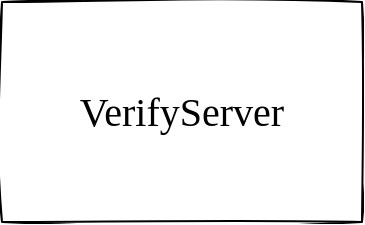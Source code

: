 <mxfile version="22.1.18" type="device">
  <diagram name="第 1 页" id="7XKmbwnWVrQnsvWMBYCn">
    <mxGraphModel dx="1221" dy="717" grid="1" gridSize="10" guides="1" tooltips="1" connect="1" arrows="1" fold="1" page="1" pageScale="1" pageWidth="20000" pageHeight="20000" math="0" shadow="0">
      <root>
        <mxCell id="0" />
        <mxCell id="1" parent="0" />
        <mxCell id="M0VlYE_eZqT6AbHOV3Gz-1" value="&lt;font face=&quot;Georgia&quot;&gt;VerifyServer&lt;/font&gt;" style="rounded=0;whiteSpace=wrap;html=1;sketch=1;hachureGap=4;jiggle=2;curveFitting=1;fontFamily=Architects Daughter;fontSource=https%3A%2F%2Ffonts.googleapis.com%2Fcss%3Ffamily%3DArchitects%2BDaughter;fontSize=20;" vertex="1" parent="1">
          <mxGeometry x="400" y="200" width="180" height="110" as="geometry" />
        </mxCell>
      </root>
    </mxGraphModel>
  </diagram>
</mxfile>
